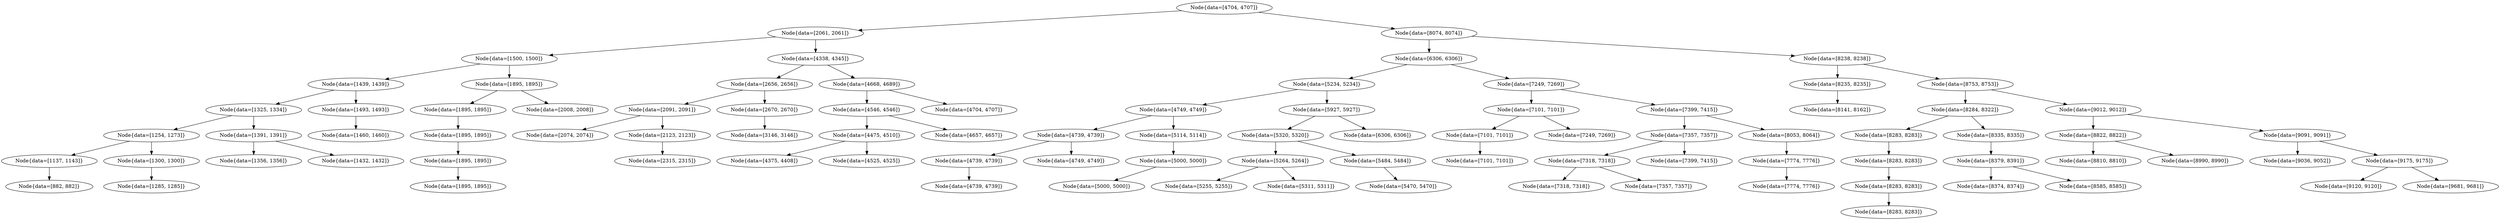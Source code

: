 digraph G{
408543908 [label="Node{data=[4704, 4707]}"]
408543908 -> 1177852821
1177852821 [label="Node{data=[2061, 2061]}"]
1177852821 -> 392795843
392795843 [label="Node{data=[1500, 1500]}"]
392795843 -> 1092382020
1092382020 [label="Node{data=[1439, 1439]}"]
1092382020 -> 378006273
378006273 [label="Node{data=[1325, 1334]}"]
378006273 -> 1955406455
1955406455 [label="Node{data=[1254, 1273]}"]
1955406455 -> 797539755
797539755 [label="Node{data=[1137, 1143]}"]
797539755 -> 224219987
224219987 [label="Node{data=[882, 882]}"]
1955406455 -> 606826010
606826010 [label="Node{data=[1300, 1300]}"]
606826010 -> 967343730
967343730 [label="Node{data=[1285, 1285]}"]
378006273 -> 1562912969
1562912969 [label="Node{data=[1391, 1391]}"]
1562912969 -> 973615092
973615092 [label="Node{data=[1356, 1356]}"]
1562912969 -> 1168956689
1168956689 [label="Node{data=[1432, 1432]}"]
1092382020 -> 1057841208
1057841208 [label="Node{data=[1493, 1493]}"]
1057841208 -> 595556720
595556720 [label="Node{data=[1460, 1460]}"]
392795843 -> 1492358500
1492358500 [label="Node{data=[1895, 1895]}"]
1492358500 -> 2073333566
2073333566 [label="Node{data=[1895, 1895]}"]
2073333566 -> 793521364
793521364 [label="Node{data=[1895, 1895]}"]
793521364 -> 2007004340
2007004340 [label="Node{data=[1895, 1895]}"]
2007004340 -> 859604881
859604881 [label="Node{data=[1895, 1895]}"]
1492358500 -> 1812861879
1812861879 [label="Node{data=[2008, 2008]}"]
1177852821 -> 585803886
585803886 [label="Node{data=[4338, 4345]}"]
585803886 -> 1444642131
1444642131 [label="Node{data=[2656, 2656]}"]
1444642131 -> 30173198
30173198 [label="Node{data=[2091, 2091]}"]
30173198 -> 499339307
499339307 [label="Node{data=[2074, 2074]}"]
30173198 -> 1780298277
1780298277 [label="Node{data=[2123, 2123]}"]
1780298277 -> 1742814160
1742814160 [label="Node{data=[2315, 2315]}"]
1444642131 -> 84915002
84915002 [label="Node{data=[2670, 2670]}"]
84915002 -> 46852536
46852536 [label="Node{data=[3146, 3146]}"]
585803886 -> 21331934
21331934 [label="Node{data=[4668, 4689]}"]
21331934 -> 1872034717
1872034717 [label="Node{data=[4546, 4546]}"]
1872034717 -> 402264886
402264886 [label="Node{data=[4475, 4510]}"]
402264886 -> 1109966680
1109966680 [label="Node{data=[4375, 4408]}"]
402264886 -> 1756988236
1756988236 [label="Node{data=[4525, 4525]}"]
1872034717 -> 549049813
549049813 [label="Node{data=[4657, 4657]}"]
21331934 -> 1729958231
1729958231 [label="Node{data=[4704, 4707]}"]
408543908 -> 1623761043
1623761043 [label="Node{data=[8074, 8074]}"]
1623761043 -> 1154481189
1154481189 [label="Node{data=[6306, 6306]}"]
1154481189 -> 708222484
708222484 [label="Node{data=[5234, 5234]}"]
708222484 -> 632206764
632206764 [label="Node{data=[4749, 4749]}"]
632206764 -> 13063602
13063602 [label="Node{data=[4739, 4739]}"]
13063602 -> 1003663195
1003663195 [label="Node{data=[4739, 4739]}"]
1003663195 -> 621432843
621432843 [label="Node{data=[4739, 4739]}"]
13063602 -> 1977189075
1977189075 [label="Node{data=[4749, 4749]}"]
632206764 -> 1334391583
1334391583 [label="Node{data=[5114, 5114]}"]
1334391583 -> 1636824514
1636824514 [label="Node{data=[5000, 5000]}"]
1636824514 -> 376601584
376601584 [label="Node{data=[5000, 5000]}"]
708222484 -> 797224183
797224183 [label="Node{data=[5927, 5927]}"]
797224183 -> 689140691
689140691 [label="Node{data=[5320, 5320]}"]
689140691 -> 925672150
925672150 [label="Node{data=[5264, 5264]}"]
925672150 -> 839180856
839180856 [label="Node{data=[5255, 5255]}"]
925672150 -> 955061147
955061147 [label="Node{data=[5311, 5311]}"]
689140691 -> 173175486
173175486 [label="Node{data=[5484, 5484]}"]
173175486 -> 1488608048
1488608048 [label="Node{data=[5470, 5470]}"]
797224183 -> 1304065853
1304065853 [label="Node{data=[6306, 6306]}"]
1154481189 -> 496751834
496751834 [label="Node{data=[7249, 7269]}"]
496751834 -> 80052821
80052821 [label="Node{data=[7101, 7101]}"]
80052821 -> 246168102
246168102 [label="Node{data=[7101, 7101]}"]
246168102 -> 280078161
280078161 [label="Node{data=[7101, 7101]}"]
80052821 -> 1406114969
1406114969 [label="Node{data=[7249, 7269]}"]
496751834 -> 2066770847
2066770847 [label="Node{data=[7399, 7415]}"]
2066770847 -> 337777621
337777621 [label="Node{data=[7357, 7357]}"]
337777621 -> 154449199
154449199 [label="Node{data=[7318, 7318]}"]
154449199 -> 640736196
640736196 [label="Node{data=[7318, 7318]}"]
154449199 -> 1587818510
1587818510 [label="Node{data=[7357, 7357]}"]
337777621 -> 1511799988
1511799988 [label="Node{data=[7399, 7415]}"]
2066770847 -> 1991075605
1991075605 [label="Node{data=[8053, 8064]}"]
1991075605 -> 1449360639
1449360639 [label="Node{data=[7774, 7776]}"]
1449360639 -> 691540605
691540605 [label="Node{data=[7774, 7776]}"]
1623761043 -> 310014578
310014578 [label="Node{data=[8238, 8238]}"]
310014578 -> 267533031
267533031 [label="Node{data=[8235, 8235]}"]
267533031 -> 1111173986
1111173986 [label="Node{data=[8141, 8162]}"]
310014578 -> 729375394
729375394 [label="Node{data=[8753, 8753]}"]
729375394 -> 1792109661
1792109661 [label="Node{data=[8284, 8322]}"]
1792109661 -> 1961510626
1961510626 [label="Node{data=[8283, 8283]}"]
1961510626 -> 1871778598
1871778598 [label="Node{data=[8283, 8283]}"]
1871778598 -> 253558788
253558788 [label="Node{data=[8283, 8283]}"]
253558788 -> 1850680894
1850680894 [label="Node{data=[8283, 8283]}"]
1792109661 -> 1219797059
1219797059 [label="Node{data=[8335, 8335]}"]
1219797059 -> 794526288
794526288 [label="Node{data=[8379, 8391]}"]
794526288 -> 1210165919
1210165919 [label="Node{data=[8374, 8374]}"]
794526288 -> 1598561139
1598561139 [label="Node{data=[8585, 8585]}"]
729375394 -> 840109665
840109665 [label="Node{data=[9012, 9012]}"]
840109665 -> 1093223281
1093223281 [label="Node{data=[8822, 8822]}"]
1093223281 -> 77163673
77163673 [label="Node{data=[8810, 8810]}"]
1093223281 -> 462777594
462777594 [label="Node{data=[8990, 8990]}"]
840109665 -> 828312047
828312047 [label="Node{data=[9091, 9091]}"]
828312047 -> 979822206
979822206 [label="Node{data=[9036, 9052]}"]
828312047 -> 1976870927
1976870927 [label="Node{data=[9175, 9175]}"]
1976870927 -> 1167522035
1167522035 [label="Node{data=[9120, 9120]}"]
1976870927 -> 214929887
214929887 [label="Node{data=[9681, 9681]}"]
}